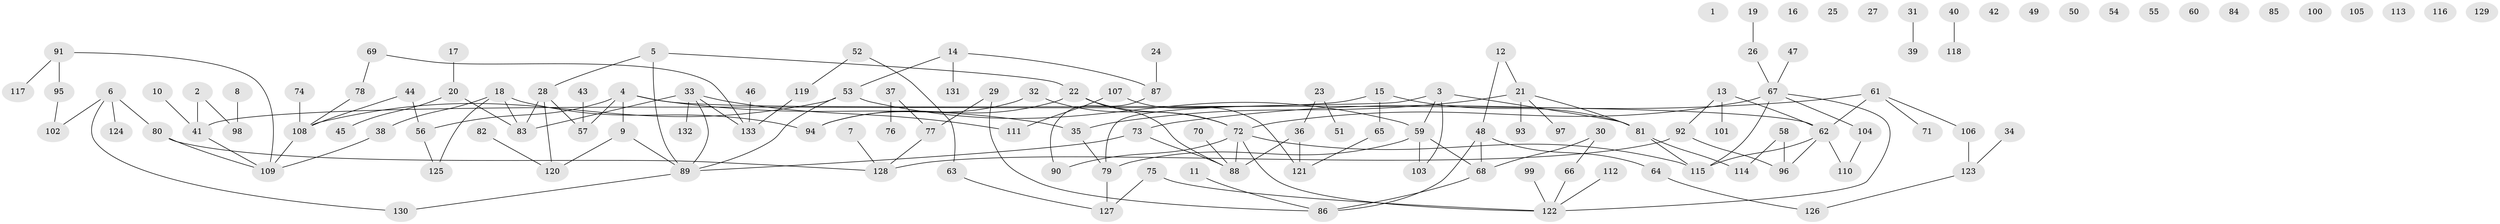 // Generated by graph-tools (version 1.1) at 2025/25/03/09/25 03:25:20]
// undirected, 133 vertices, 150 edges
graph export_dot {
graph [start="1"]
  node [color=gray90,style=filled];
  1;
  2;
  3;
  4;
  5;
  6;
  7;
  8;
  9;
  10;
  11;
  12;
  13;
  14;
  15;
  16;
  17;
  18;
  19;
  20;
  21;
  22;
  23;
  24;
  25;
  26;
  27;
  28;
  29;
  30;
  31;
  32;
  33;
  34;
  35;
  36;
  37;
  38;
  39;
  40;
  41;
  42;
  43;
  44;
  45;
  46;
  47;
  48;
  49;
  50;
  51;
  52;
  53;
  54;
  55;
  56;
  57;
  58;
  59;
  60;
  61;
  62;
  63;
  64;
  65;
  66;
  67;
  68;
  69;
  70;
  71;
  72;
  73;
  74;
  75;
  76;
  77;
  78;
  79;
  80;
  81;
  82;
  83;
  84;
  85;
  86;
  87;
  88;
  89;
  90;
  91;
  92;
  93;
  94;
  95;
  96;
  97;
  98;
  99;
  100;
  101;
  102;
  103;
  104;
  105;
  106;
  107;
  108;
  109;
  110;
  111;
  112;
  113;
  114;
  115;
  116;
  117;
  118;
  119;
  120;
  121;
  122;
  123;
  124;
  125;
  126;
  127;
  128;
  129;
  130;
  131;
  132;
  133;
  2 -- 41;
  2 -- 98;
  3 -- 59;
  3 -- 79;
  3 -- 81;
  3 -- 103;
  4 -- 9;
  4 -- 35;
  4 -- 56;
  4 -- 57;
  4 -- 62;
  5 -- 22;
  5 -- 28;
  5 -- 89;
  6 -- 80;
  6 -- 102;
  6 -- 124;
  6 -- 130;
  7 -- 128;
  8 -- 98;
  9 -- 89;
  9 -- 120;
  10 -- 41;
  11 -- 86;
  12 -- 21;
  12 -- 48;
  13 -- 62;
  13 -- 92;
  13 -- 101;
  14 -- 53;
  14 -- 87;
  14 -- 131;
  15 -- 41;
  15 -- 65;
  15 -- 81;
  17 -- 20;
  18 -- 38;
  18 -- 83;
  18 -- 94;
  18 -- 125;
  19 -- 26;
  20 -- 45;
  20 -- 83;
  21 -- 35;
  21 -- 81;
  21 -- 93;
  21 -- 97;
  22 -- 72;
  22 -- 88;
  22 -- 94;
  23 -- 36;
  23 -- 51;
  24 -- 87;
  26 -- 67;
  28 -- 57;
  28 -- 83;
  28 -- 120;
  29 -- 77;
  29 -- 86;
  30 -- 66;
  30 -- 68;
  31 -- 39;
  32 -- 72;
  32 -- 94;
  33 -- 83;
  33 -- 89;
  33 -- 111;
  33 -- 132;
  33 -- 133;
  34 -- 123;
  35 -- 79;
  36 -- 88;
  36 -- 121;
  37 -- 76;
  37 -- 77;
  38 -- 109;
  40 -- 118;
  41 -- 109;
  43 -- 57;
  44 -- 56;
  44 -- 108;
  46 -- 133;
  47 -- 67;
  48 -- 64;
  48 -- 68;
  48 -- 86;
  52 -- 63;
  52 -- 119;
  53 -- 59;
  53 -- 89;
  53 -- 108;
  56 -- 125;
  58 -- 96;
  58 -- 114;
  59 -- 68;
  59 -- 79;
  59 -- 103;
  61 -- 62;
  61 -- 71;
  61 -- 73;
  61 -- 106;
  62 -- 96;
  62 -- 110;
  62 -- 115;
  63 -- 127;
  64 -- 126;
  65 -- 121;
  66 -- 122;
  67 -- 72;
  67 -- 104;
  67 -- 115;
  67 -- 122;
  68 -- 86;
  69 -- 78;
  69 -- 133;
  70 -- 88;
  72 -- 88;
  72 -- 90;
  72 -- 115;
  72 -- 122;
  73 -- 88;
  73 -- 89;
  74 -- 108;
  75 -- 122;
  75 -- 127;
  77 -- 128;
  78 -- 108;
  79 -- 127;
  80 -- 109;
  80 -- 128;
  81 -- 114;
  81 -- 115;
  82 -- 120;
  87 -- 90;
  89 -- 130;
  91 -- 95;
  91 -- 109;
  91 -- 117;
  92 -- 96;
  92 -- 128;
  95 -- 102;
  99 -- 122;
  104 -- 110;
  106 -- 123;
  107 -- 111;
  107 -- 121;
  108 -- 109;
  112 -- 122;
  119 -- 133;
  123 -- 126;
}
